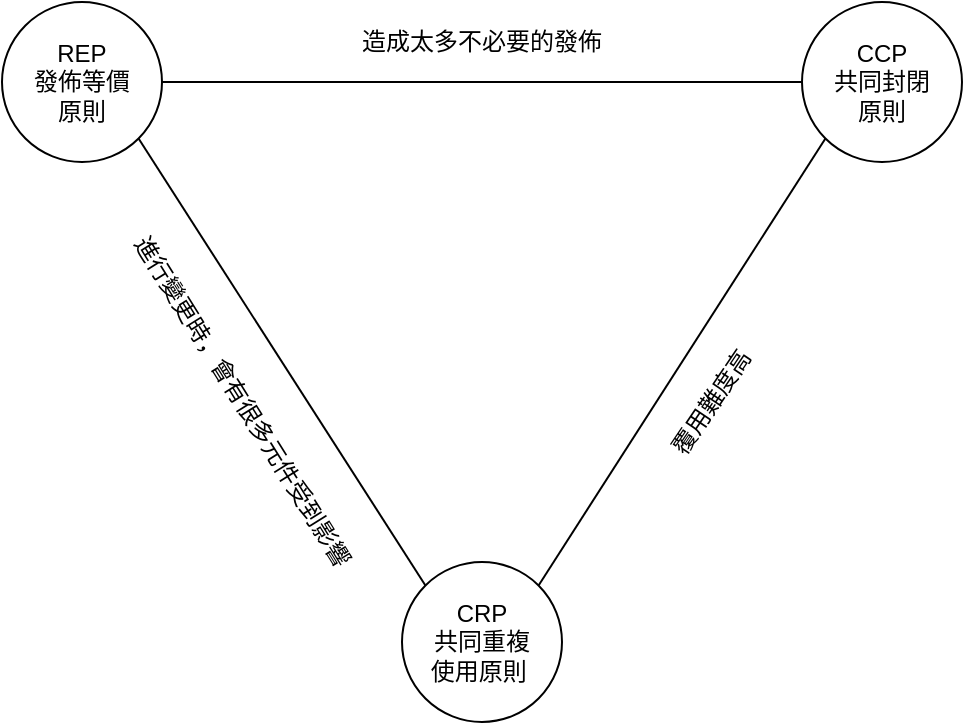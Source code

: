 <mxfile version="12.8.8" type="device"><diagram id="2ZMWX4We4EcE-bcVPW-a" name="Page-1"><mxGraphModel dx="1661" dy="438" grid="1" gridSize="10" guides="1" tooltips="1" connect="1" arrows="1" fold="1" page="1" pageScale="1" pageWidth="827" pageHeight="1169" math="0" shadow="0"><root><mxCell id="0"/><mxCell id="1" parent="0"/><mxCell id="9VFa8WcHZVrOJ86drFRD-6" style="edgeStyle=none;rounded=0;orthogonalLoop=1;jettySize=auto;html=1;exitX=1;exitY=0;exitDx=0;exitDy=0;entryX=0;entryY=1;entryDx=0;entryDy=0;startArrow=none;startFill=0;endArrow=none;endFill=0;" edge="1" parent="1" source="9VFa8WcHZVrOJ86drFRD-1" target="9VFa8WcHZVrOJ86drFRD-2"><mxGeometry relative="1" as="geometry"/></mxCell><mxCell id="9VFa8WcHZVrOJ86drFRD-1" value="CRP&lt;br&gt;共同重複&lt;br&gt;使用原則&amp;nbsp;" style="ellipse;whiteSpace=wrap;html=1;aspect=fixed;" vertex="1" parent="1"><mxGeometry x="160" y="440" width="80" height="80" as="geometry"/></mxCell><mxCell id="9VFa8WcHZVrOJ86drFRD-2" value="CCP&lt;br&gt;共同封閉&lt;br&gt;原則" style="ellipse;whiteSpace=wrap;html=1;aspect=fixed;" vertex="1" parent="1"><mxGeometry x="360" y="160" width="80" height="80" as="geometry"/></mxCell><mxCell id="9VFa8WcHZVrOJ86drFRD-4" style="rounded=0;orthogonalLoop=1;jettySize=auto;html=1;exitX=1;exitY=1;exitDx=0;exitDy=0;entryX=0;entryY=0;entryDx=0;entryDy=0;startArrow=none;startFill=0;endArrow=none;endFill=0;" edge="1" parent="1" source="9VFa8WcHZVrOJ86drFRD-3" target="9VFa8WcHZVrOJ86drFRD-1"><mxGeometry relative="1" as="geometry"/></mxCell><mxCell id="9VFa8WcHZVrOJ86drFRD-7" style="edgeStyle=none;rounded=0;orthogonalLoop=1;jettySize=auto;html=1;exitX=1;exitY=0.5;exitDx=0;exitDy=0;entryX=0;entryY=0.5;entryDx=0;entryDy=0;startArrow=none;startFill=0;endArrow=none;endFill=0;" edge="1" parent="1" source="9VFa8WcHZVrOJ86drFRD-3" target="9VFa8WcHZVrOJ86drFRD-2"><mxGeometry relative="1" as="geometry"/></mxCell><mxCell id="9VFa8WcHZVrOJ86drFRD-3" value="REP&lt;br&gt;發佈等價&lt;br&gt;原則" style="ellipse;whiteSpace=wrap;html=1;aspect=fixed;" vertex="1" parent="1"><mxGeometry x="-40" y="160" width="80" height="80" as="geometry"/></mxCell><mxCell id="9VFa8WcHZVrOJ86drFRD-8" value="進行變更時，會有很多元件受到影響" style="text;html=1;strokeColor=none;fillColor=none;align=center;verticalAlign=middle;whiteSpace=wrap;rounded=0;rotation=58;" vertex="1" parent="1"><mxGeometry x="-30" y="350" width="220" height="20" as="geometry"/></mxCell><mxCell id="9VFa8WcHZVrOJ86drFRD-9" value="造成太多不必要的發佈" style="text;html=1;strokeColor=none;fillColor=none;align=center;verticalAlign=middle;whiteSpace=wrap;rounded=0;" vertex="1" parent="1"><mxGeometry x="135" y="170" width="130" height="20" as="geometry"/></mxCell><mxCell id="9VFa8WcHZVrOJ86drFRD-10" value="覆用難度高" style="text;html=1;strokeColor=none;fillColor=none;align=center;verticalAlign=middle;whiteSpace=wrap;rounded=0;rotation=304;direction=west;" vertex="1" parent="1"><mxGeometry x="280" y="350" width="70" height="20" as="geometry"/></mxCell></root></mxGraphModel></diagram></mxfile>